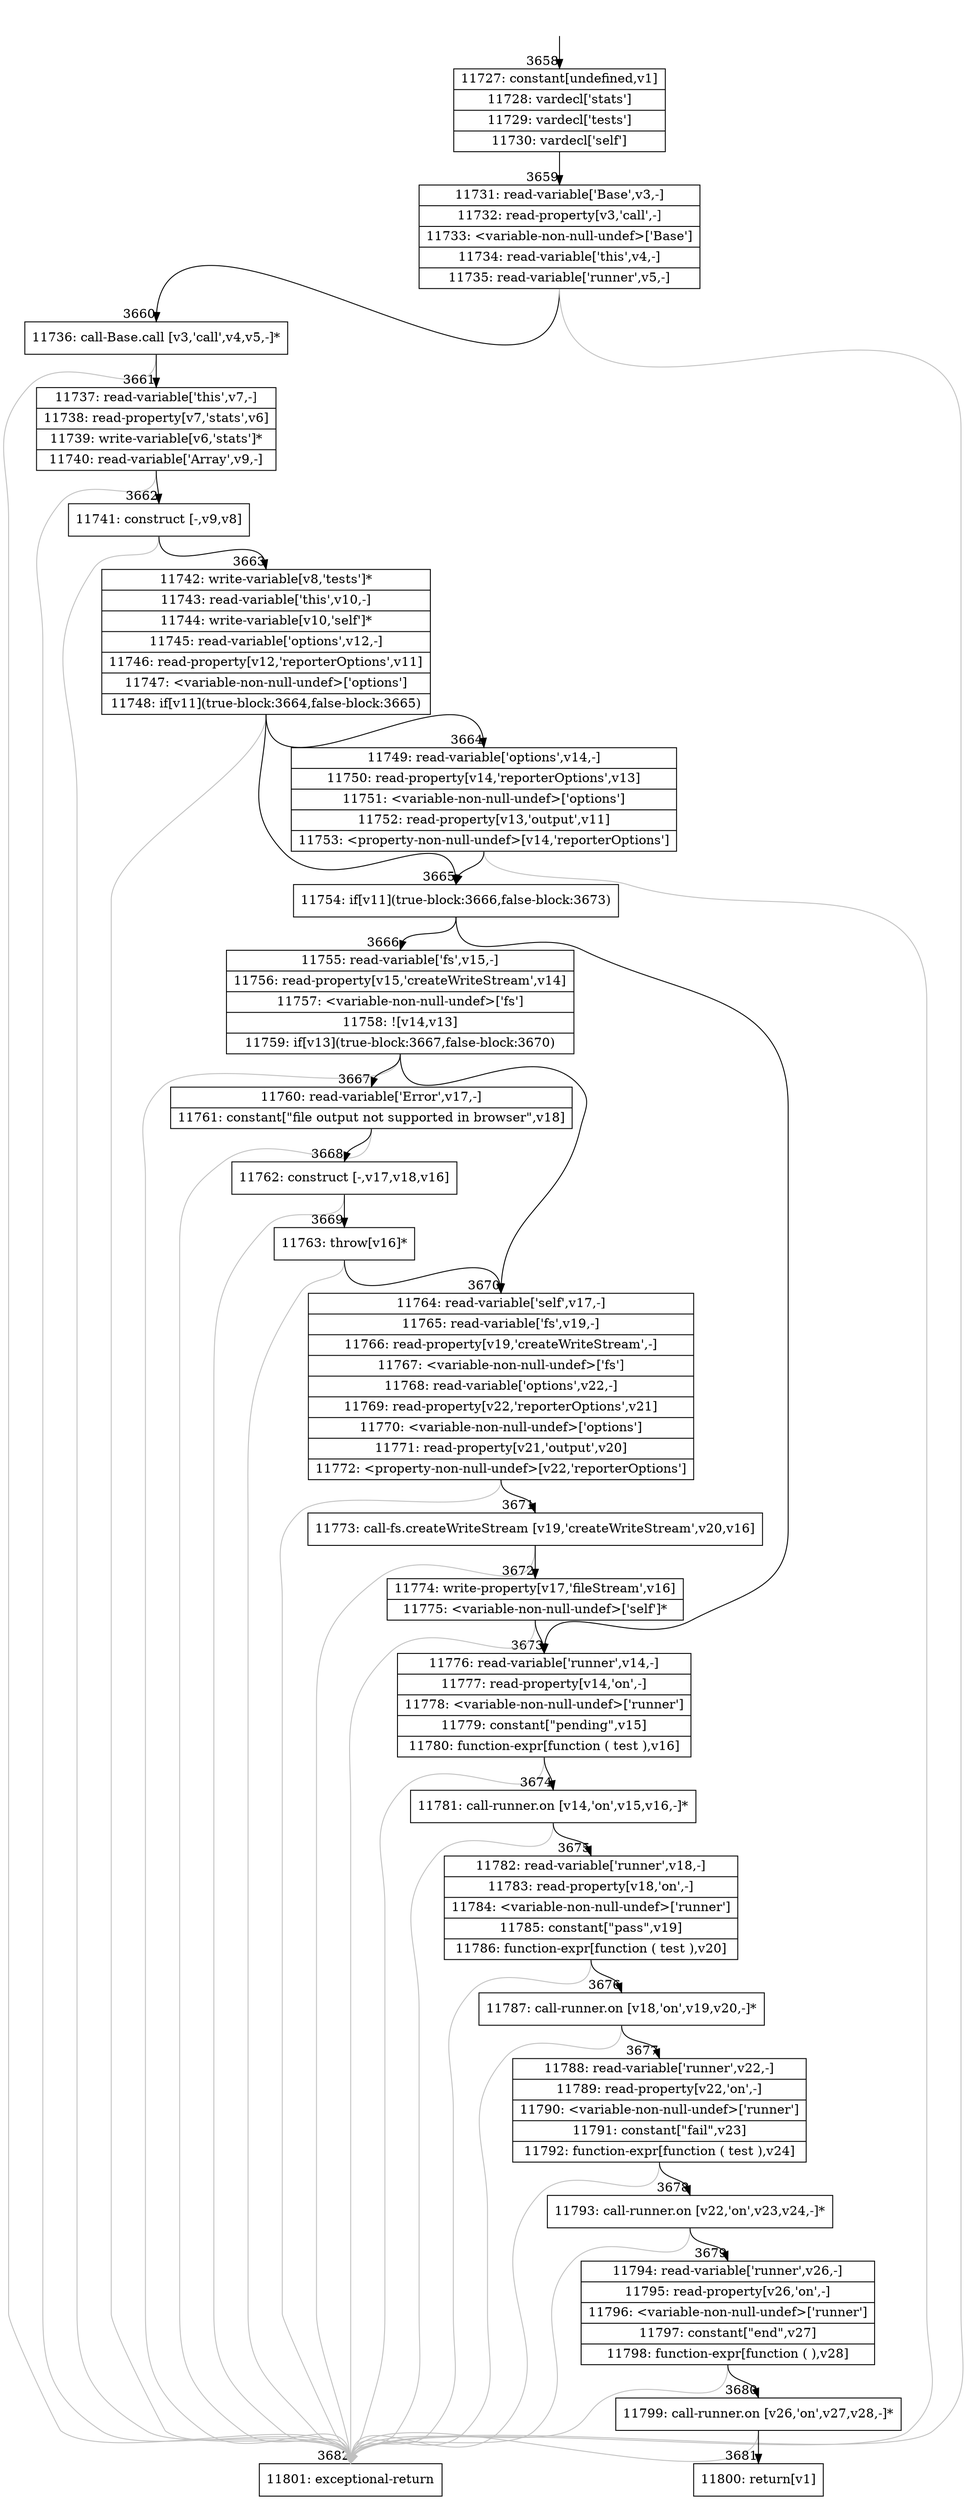 digraph {
rankdir="TD"
BB_entry326[shape=none,label=""];
BB_entry326 -> BB3658 [tailport=s, headport=n, headlabel="    3658"]
BB3658 [shape=record label="{11727: constant[undefined,v1]|11728: vardecl['stats']|11729: vardecl['tests']|11730: vardecl['self']}" ] 
BB3658 -> BB3659 [tailport=s, headport=n, headlabel="      3659"]
BB3659 [shape=record label="{11731: read-variable['Base',v3,-]|11732: read-property[v3,'call',-]|11733: \<variable-non-null-undef\>['Base']|11734: read-variable['this',v4,-]|11735: read-variable['runner',v5,-]}" ] 
BB3659 -> BB3660 [tailport=s, headport=n, headlabel="      3660"]
BB3659 -> BB3682 [tailport=s, headport=n, color=gray, headlabel="      3682"]
BB3660 [shape=record label="{11736: call-Base.call [v3,'call',v4,v5,-]*}" ] 
BB3660 -> BB3661 [tailport=s, headport=n, headlabel="      3661"]
BB3660 -> BB3682 [tailport=s, headport=n, color=gray]
BB3661 [shape=record label="{11737: read-variable['this',v7,-]|11738: read-property[v7,'stats',v6]|11739: write-variable[v6,'stats']*|11740: read-variable['Array',v9,-]}" ] 
BB3661 -> BB3662 [tailport=s, headport=n, headlabel="      3662"]
BB3661 -> BB3682 [tailport=s, headport=n, color=gray]
BB3662 [shape=record label="{11741: construct [-,v9,v8]}" ] 
BB3662 -> BB3663 [tailport=s, headport=n, headlabel="      3663"]
BB3662 -> BB3682 [tailport=s, headport=n, color=gray]
BB3663 [shape=record label="{11742: write-variable[v8,'tests']*|11743: read-variable['this',v10,-]|11744: write-variable[v10,'self']*|11745: read-variable['options',v12,-]|11746: read-property[v12,'reporterOptions',v11]|11747: \<variable-non-null-undef\>['options']|11748: if[v11](true-block:3664,false-block:3665)}" ] 
BB3663 -> BB3665 [tailport=s, headport=n, headlabel="      3665"]
BB3663 -> BB3664 [tailport=s, headport=n, headlabel="      3664"]
BB3663 -> BB3682 [tailport=s, headport=n, color=gray]
BB3664 [shape=record label="{11749: read-variable['options',v14,-]|11750: read-property[v14,'reporterOptions',v13]|11751: \<variable-non-null-undef\>['options']|11752: read-property[v13,'output',v11]|11753: \<property-non-null-undef\>[v14,'reporterOptions']}" ] 
BB3664 -> BB3665 [tailport=s, headport=n]
BB3664 -> BB3682 [tailport=s, headport=n, color=gray]
BB3665 [shape=record label="{11754: if[v11](true-block:3666,false-block:3673)}" ] 
BB3665 -> BB3666 [tailport=s, headport=n, headlabel="      3666"]
BB3665 -> BB3673 [tailport=s, headport=n, headlabel="      3673"]
BB3666 [shape=record label="{11755: read-variable['fs',v15,-]|11756: read-property[v15,'createWriteStream',v14]|11757: \<variable-non-null-undef\>['fs']|11758: ![v14,v13]|11759: if[v13](true-block:3667,false-block:3670)}" ] 
BB3666 -> BB3667 [tailport=s, headport=n, headlabel="      3667"]
BB3666 -> BB3670 [tailport=s, headport=n, headlabel="      3670"]
BB3666 -> BB3682 [tailport=s, headport=n, color=gray]
BB3667 [shape=record label="{11760: read-variable['Error',v17,-]|11761: constant[\"file output not supported in browser\",v18]}" ] 
BB3667 -> BB3668 [tailport=s, headport=n, headlabel="      3668"]
BB3667 -> BB3682 [tailport=s, headport=n, color=gray]
BB3668 [shape=record label="{11762: construct [-,v17,v18,v16]}" ] 
BB3668 -> BB3669 [tailport=s, headport=n, headlabel="      3669"]
BB3668 -> BB3682 [tailport=s, headport=n, color=gray]
BB3669 [shape=record label="{11763: throw[v16]*}" ] 
BB3669 -> BB3670 [tailport=s, headport=n]
BB3669 -> BB3682 [tailport=s, headport=n, color=gray]
BB3670 [shape=record label="{11764: read-variable['self',v17,-]|11765: read-variable['fs',v19,-]|11766: read-property[v19,'createWriteStream',-]|11767: \<variable-non-null-undef\>['fs']|11768: read-variable['options',v22,-]|11769: read-property[v22,'reporterOptions',v21]|11770: \<variable-non-null-undef\>['options']|11771: read-property[v21,'output',v20]|11772: \<property-non-null-undef\>[v22,'reporterOptions']}" ] 
BB3670 -> BB3671 [tailport=s, headport=n, headlabel="      3671"]
BB3670 -> BB3682 [tailport=s, headport=n, color=gray]
BB3671 [shape=record label="{11773: call-fs.createWriteStream [v19,'createWriteStream',v20,v16]}" ] 
BB3671 -> BB3672 [tailport=s, headport=n, headlabel="      3672"]
BB3671 -> BB3682 [tailport=s, headport=n, color=gray]
BB3672 [shape=record label="{11774: write-property[v17,'fileStream',v16]|11775: \<variable-non-null-undef\>['self']*}" ] 
BB3672 -> BB3673 [tailport=s, headport=n]
BB3672 -> BB3682 [tailport=s, headport=n, color=gray]
BB3673 [shape=record label="{11776: read-variable['runner',v14,-]|11777: read-property[v14,'on',-]|11778: \<variable-non-null-undef\>['runner']|11779: constant[\"pending\",v15]|11780: function-expr[function ( test ),v16]}" ] 
BB3673 -> BB3674 [tailport=s, headport=n, headlabel="      3674"]
BB3673 -> BB3682 [tailport=s, headport=n, color=gray]
BB3674 [shape=record label="{11781: call-runner.on [v14,'on',v15,v16,-]*}" ] 
BB3674 -> BB3675 [tailport=s, headport=n, headlabel="      3675"]
BB3674 -> BB3682 [tailport=s, headport=n, color=gray]
BB3675 [shape=record label="{11782: read-variable['runner',v18,-]|11783: read-property[v18,'on',-]|11784: \<variable-non-null-undef\>['runner']|11785: constant[\"pass\",v19]|11786: function-expr[function ( test ),v20]}" ] 
BB3675 -> BB3676 [tailport=s, headport=n, headlabel="      3676"]
BB3675 -> BB3682 [tailport=s, headport=n, color=gray]
BB3676 [shape=record label="{11787: call-runner.on [v18,'on',v19,v20,-]*}" ] 
BB3676 -> BB3677 [tailport=s, headport=n, headlabel="      3677"]
BB3676 -> BB3682 [tailport=s, headport=n, color=gray]
BB3677 [shape=record label="{11788: read-variable['runner',v22,-]|11789: read-property[v22,'on',-]|11790: \<variable-non-null-undef\>['runner']|11791: constant[\"fail\",v23]|11792: function-expr[function ( test ),v24]}" ] 
BB3677 -> BB3678 [tailport=s, headport=n, headlabel="      3678"]
BB3677 -> BB3682 [tailport=s, headport=n, color=gray]
BB3678 [shape=record label="{11793: call-runner.on [v22,'on',v23,v24,-]*}" ] 
BB3678 -> BB3679 [tailport=s, headport=n, headlabel="      3679"]
BB3678 -> BB3682 [tailport=s, headport=n, color=gray]
BB3679 [shape=record label="{11794: read-variable['runner',v26,-]|11795: read-property[v26,'on',-]|11796: \<variable-non-null-undef\>['runner']|11797: constant[\"end\",v27]|11798: function-expr[function ( ),v28]}" ] 
BB3679 -> BB3680 [tailport=s, headport=n, headlabel="      3680"]
BB3679 -> BB3682 [tailport=s, headport=n, color=gray]
BB3680 [shape=record label="{11799: call-runner.on [v26,'on',v27,v28,-]*}" ] 
BB3680 -> BB3681 [tailport=s, headport=n, headlabel="      3681"]
BB3680 -> BB3682 [tailport=s, headport=n, color=gray]
BB3681 [shape=record label="{11800: return[v1]}" ] 
BB3682 [shape=record label="{11801: exceptional-return}" ] 
//#$~ 4205
}
